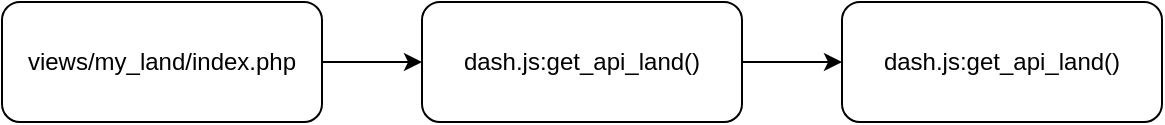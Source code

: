 <mxfile version="23.1.1" type="github">
  <diagram name="Page-1" id="MIC6NKnUEhD1RVHsJUMT">
    <mxGraphModel dx="1050" dy="606" grid="1" gridSize="10" guides="1" tooltips="1" connect="1" arrows="1" fold="1" page="1" pageScale="1" pageWidth="850" pageHeight="1100" math="0" shadow="0">
      <root>
        <mxCell id="0" />
        <mxCell id="1" parent="0" />
        <mxCell id="HXFCHAM3oiWNF1jvQpLK-2" style="edgeStyle=orthogonalEdgeStyle;rounded=0;orthogonalLoop=1;jettySize=auto;html=1;exitX=1;exitY=0.5;exitDx=0;exitDy=0;entryX=0;entryY=0.5;entryDx=0;entryDy=0;" edge="1" parent="1" source="LQRrHdtZVoqb6zluySP0-1" target="LQRrHdtZVoqb6zluySP0-2">
          <mxGeometry relative="1" as="geometry" />
        </mxCell>
        <mxCell id="LQRrHdtZVoqb6zluySP0-1" value="&lt;div&gt;views/my_land/index.php&lt;/div&gt;" style="rounded=1;whiteSpace=wrap;html=1;" parent="1" vertex="1">
          <mxGeometry x="40" y="240" width="160" height="60" as="geometry" />
        </mxCell>
        <mxCell id="HXFCHAM3oiWNF1jvQpLK-3" style="edgeStyle=orthogonalEdgeStyle;rounded=0;orthogonalLoop=1;jettySize=auto;html=1;exitX=1;exitY=0.5;exitDx=0;exitDy=0;entryX=0;entryY=0.5;entryDx=0;entryDy=0;" edge="1" parent="1" source="LQRrHdtZVoqb6zluySP0-2" target="LQRrHdtZVoqb6zluySP0-3">
          <mxGeometry relative="1" as="geometry" />
        </mxCell>
        <mxCell id="LQRrHdtZVoqb6zluySP0-2" value="&lt;div&gt;dash.js:get_api_land()&lt;/div&gt;" style="rounded=1;whiteSpace=wrap;html=1;" parent="1" vertex="1">
          <mxGeometry x="250" y="240" width="160" height="60" as="geometry" />
        </mxCell>
        <mxCell id="LQRrHdtZVoqb6zluySP0-3" value="&lt;div&gt;dash.js:get_api_land()&lt;/div&gt;" style="rounded=1;whiteSpace=wrap;html=1;" parent="1" vertex="1">
          <mxGeometry x="460" y="240" width="160" height="60" as="geometry" />
        </mxCell>
      </root>
    </mxGraphModel>
  </diagram>
</mxfile>
